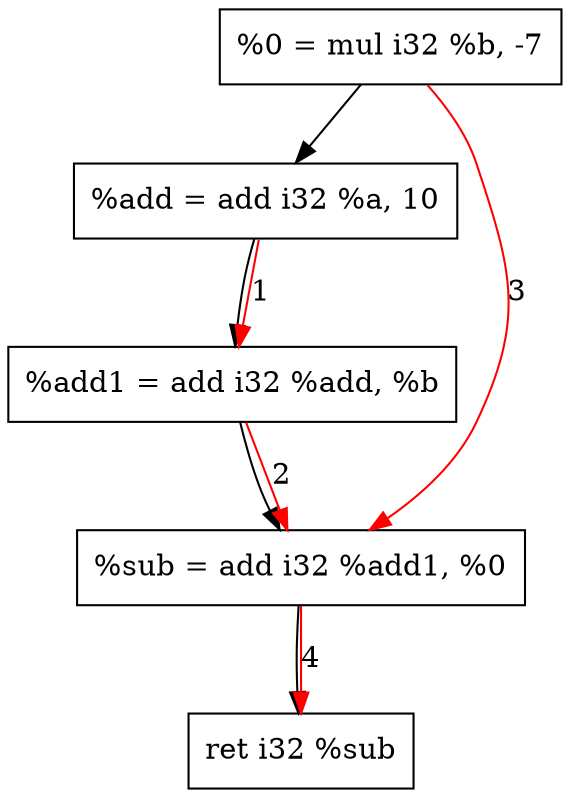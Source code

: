 digraph "CDFG for'func' function" {
	Node0x55862902cb10[shape=record, label="  %0 = mul i32 %b, -7"]
	Node0x55862902cbb0[shape=record, label="  %add = add i32 %a, 10"]
	Node0x55862902cc40[shape=record, label="  %add1 = add i32 %add, %b"]
	Node0x55862902ccd0[shape=record, label="  %sub = add i32 %add1, %0"]
	Node0x55862902c458[shape=record, label="  ret i32 %sub"]
	Node0x55862902cb10 -> Node0x55862902cbb0
	Node0x55862902cbb0 -> Node0x55862902cc40
	Node0x55862902cc40 -> Node0x55862902ccd0
	Node0x55862902ccd0 -> Node0x55862902c458
edge [color=red]
	Node0x55862902cbb0 -> Node0x55862902cc40[label="1"]
	Node0x55862902cc40 -> Node0x55862902ccd0[label="2"]
	Node0x55862902cb10 -> Node0x55862902ccd0[label="3"]
	Node0x55862902ccd0 -> Node0x55862902c458[label="4"]
}
